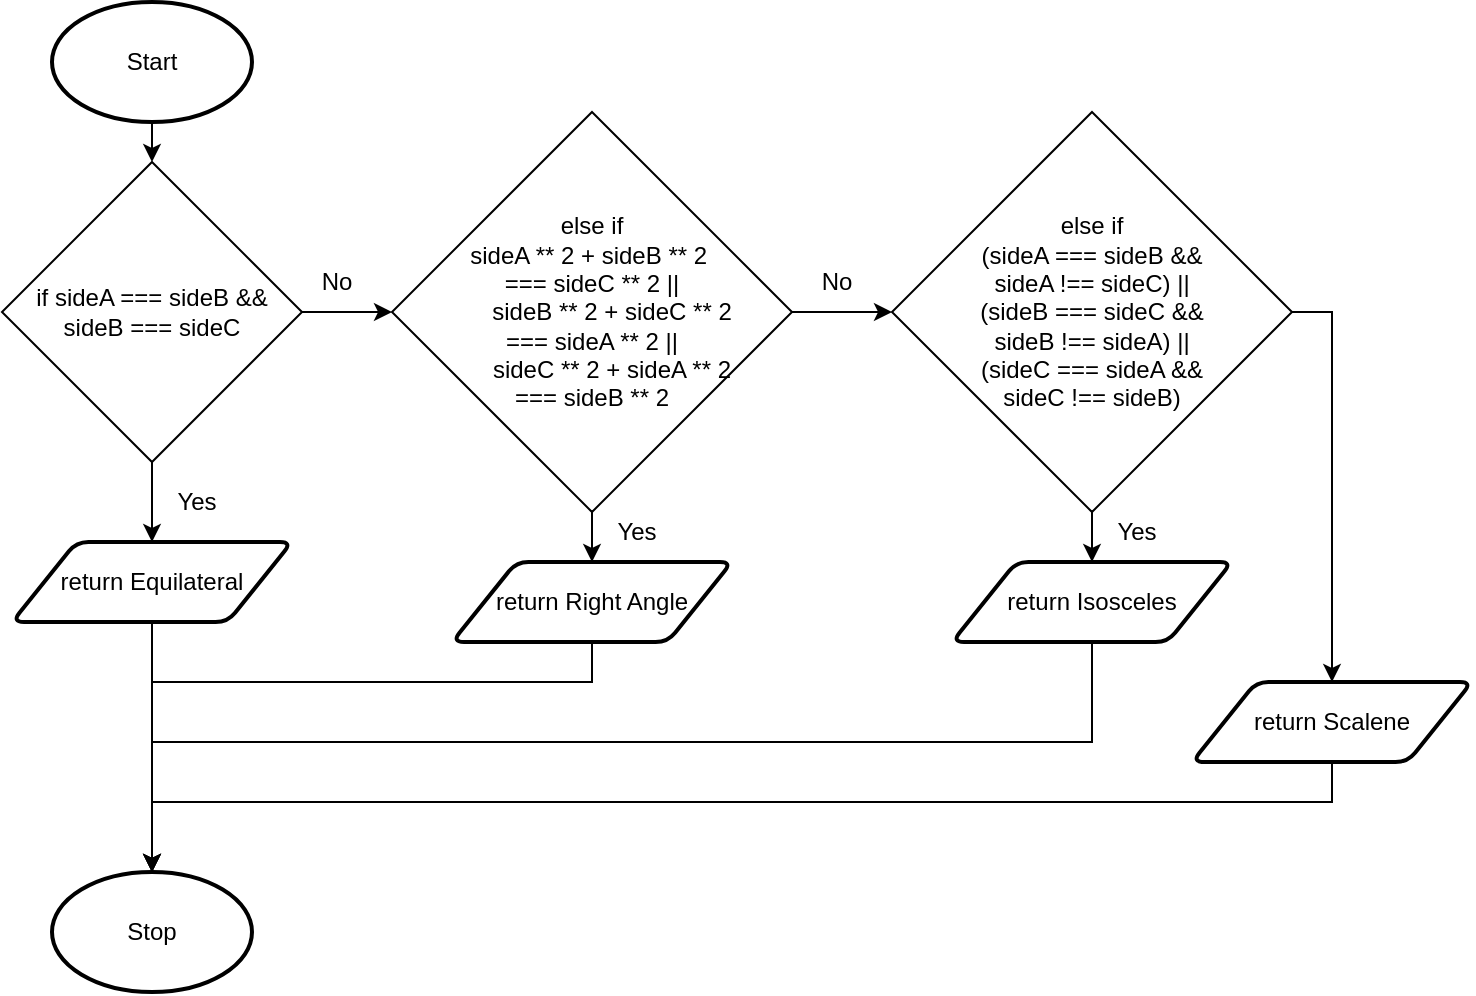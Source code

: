 <mxfile>
    <diagram id="q7JZCSy0gCoaakLFXjkL" name="Page-1">
        <mxGraphModel dx="1074" dy="717" grid="1" gridSize="10" guides="1" tooltips="1" connect="1" arrows="1" fold="1" page="1" pageScale="1" pageWidth="827" pageHeight="1169" math="0" shadow="0">
            <root>
                <mxCell id="0"/>
                <mxCell id="1" parent="0"/>
                <mxCell id="69" style="edgeStyle=none;html=1;exitX=0.5;exitY=1;exitDx=0;exitDy=0;exitPerimeter=0;entryX=0.5;entryY=0;entryDx=0;entryDy=0;" edge="1" parent="1" source="19" target="68">
                    <mxGeometry relative="1" as="geometry"/>
                </mxCell>
                <mxCell id="19" value="Start" style="strokeWidth=2;html=1;shape=mxgraph.flowchart.start_1;whiteSpace=wrap;" parent="1" vertex="1">
                    <mxGeometry x="65" y="40" width="100" height="60" as="geometry"/>
                </mxCell>
                <mxCell id="22" value="Stop" style="strokeWidth=2;html=1;shape=mxgraph.flowchart.start_1;whiteSpace=wrap;" parent="1" vertex="1">
                    <mxGeometry x="65" y="475" width="100" height="60" as="geometry"/>
                </mxCell>
                <mxCell id="56" value="Yes" style="text;html=1;strokeColor=none;fillColor=none;align=center;verticalAlign=middle;whiteSpace=wrap;rounded=0;" parent="1" vertex="1">
                    <mxGeometry x="125" y="280" width="25" height="20" as="geometry"/>
                </mxCell>
                <mxCell id="57" value="No" style="text;html=1;strokeColor=none;fillColor=none;align=center;verticalAlign=middle;whiteSpace=wrap;rounded=0;" parent="1" vertex="1">
                    <mxGeometry x="195" y="170" width="25" height="20" as="geometry"/>
                </mxCell>
                <mxCell id="71" style="edgeStyle=none;html=1;exitX=0.5;exitY=1;exitDx=0;exitDy=0;entryX=0.5;entryY=0;entryDx=0;entryDy=0;" edge="1" parent="1" source="68" target="70">
                    <mxGeometry relative="1" as="geometry"/>
                </mxCell>
                <mxCell id="73" style="edgeStyle=none;html=1;exitX=1;exitY=0.5;exitDx=0;exitDy=0;entryX=0;entryY=0.5;entryDx=0;entryDy=0;" edge="1" parent="1" source="68" target="72">
                    <mxGeometry relative="1" as="geometry"/>
                </mxCell>
                <mxCell id="68" value="if sideA === sideB &amp;amp;&amp;amp;&lt;br&gt;sideB === sideC" style="rhombus;whiteSpace=wrap;html=1;" vertex="1" parent="1">
                    <mxGeometry x="40" y="120" width="150" height="150" as="geometry"/>
                </mxCell>
                <mxCell id="85" style="edgeStyle=none;html=1;exitX=0.5;exitY=1;exitDx=0;exitDy=0;entryX=0.5;entryY=0;entryDx=0;entryDy=0;entryPerimeter=0;" edge="1" parent="1" source="70" target="22">
                    <mxGeometry relative="1" as="geometry"/>
                </mxCell>
                <mxCell id="70" value="return Equilateral" style="shape=parallelogram;html=1;strokeWidth=2;perimeter=parallelogramPerimeter;whiteSpace=wrap;rounded=1;arcSize=12;size=0.23;" vertex="1" parent="1">
                    <mxGeometry x="45" y="310" width="140" height="40" as="geometry"/>
                </mxCell>
                <mxCell id="76" style="edgeStyle=none;html=1;exitX=0.5;exitY=1;exitDx=0;exitDy=0;entryX=0.5;entryY=0;entryDx=0;entryDy=0;" edge="1" parent="1" source="72" target="75">
                    <mxGeometry relative="1" as="geometry"/>
                </mxCell>
                <mxCell id="80" style="edgeStyle=none;html=1;exitX=1;exitY=0.5;exitDx=0;exitDy=0;entryX=0;entryY=0.5;entryDx=0;entryDy=0;" edge="1" parent="1" source="72" target="79">
                    <mxGeometry relative="1" as="geometry"/>
                </mxCell>
                <mxCell id="72" value="else if &lt;br&gt;&lt;div&gt;sideA ** 2 + sideB ** 2&amp;nbsp;&lt;/div&gt;&lt;div&gt;=== sideC ** 2 ||&lt;/div&gt;&lt;div&gt;&amp;nbsp; &amp;nbsp; &amp;nbsp; sideB ** 2 + sideC ** 2&lt;/div&gt;&lt;div&gt;=== sideA ** 2 ||&lt;/div&gt;&lt;div&gt;&amp;nbsp; &amp;nbsp; &amp;nbsp; sideC ** 2 + sideA ** 2&lt;/div&gt;&lt;div&gt;=== sideB ** 2&lt;/div&gt;" style="rhombus;whiteSpace=wrap;html=1;" vertex="1" parent="1">
                    <mxGeometry x="235" y="95" width="200" height="200" as="geometry"/>
                </mxCell>
                <mxCell id="86" style="edgeStyle=none;html=1;exitX=0.5;exitY=1;exitDx=0;exitDy=0;entryX=0.5;entryY=0;entryDx=0;entryDy=0;entryPerimeter=0;rounded=0;" edge="1" parent="1" source="75" target="22">
                    <mxGeometry relative="1" as="geometry">
                        <Array as="points">
                            <mxPoint x="335" y="380"/>
                            <mxPoint x="115" y="380"/>
                        </Array>
                    </mxGeometry>
                </mxCell>
                <mxCell id="75" value="return Right Angle" style="shape=parallelogram;html=1;strokeWidth=2;perimeter=parallelogramPerimeter;whiteSpace=wrap;rounded=1;arcSize=12;size=0.23;" vertex="1" parent="1">
                    <mxGeometry x="265" y="320" width="140" height="40" as="geometry"/>
                </mxCell>
                <mxCell id="77" value="Yes" style="text;html=1;strokeColor=none;fillColor=none;align=center;verticalAlign=middle;whiteSpace=wrap;rounded=0;" vertex="1" parent="1">
                    <mxGeometry x="345" y="295" width="25" height="20" as="geometry"/>
                </mxCell>
                <mxCell id="78" value="No" style="text;html=1;strokeColor=none;fillColor=none;align=center;verticalAlign=middle;whiteSpace=wrap;rounded=0;" vertex="1" parent="1">
                    <mxGeometry x="445" y="170" width="25" height="20" as="geometry"/>
                </mxCell>
                <mxCell id="82" style="edgeStyle=none;html=1;exitX=0.5;exitY=1;exitDx=0;exitDy=0;entryX=0.5;entryY=0;entryDx=0;entryDy=0;" edge="1" parent="1" source="79" target="81">
                    <mxGeometry relative="1" as="geometry"/>
                </mxCell>
                <mxCell id="89" style="edgeStyle=none;rounded=0;html=1;exitX=1;exitY=0.5;exitDx=0;exitDy=0;entryX=0.5;entryY=0;entryDx=0;entryDy=0;" edge="1" parent="1" source="79" target="84">
                    <mxGeometry relative="1" as="geometry">
                        <Array as="points">
                            <mxPoint x="705" y="195"/>
                        </Array>
                    </mxGeometry>
                </mxCell>
                <mxCell id="79" value="else if &lt;br&gt;&lt;div&gt;&lt;div&gt;(sideA === sideB &amp;amp;&amp;amp;&lt;/div&gt;&lt;div&gt;sideA !== sideC) ||&lt;/div&gt;&lt;div&gt;&amp;nbsp;(sideB === sideC &amp;amp;&amp;amp;&amp;nbsp;&lt;/div&gt;&lt;div&gt;sideB !== sideA) ||&lt;/div&gt;&lt;div&gt;&lt;span&gt;(sideC === sideA &amp;amp;&amp;amp;&lt;/span&gt;&lt;/div&gt;&lt;div&gt;&lt;span&gt;sideC !== sideB)&lt;/span&gt;&lt;/div&gt;&lt;/div&gt;" style="rhombus;whiteSpace=wrap;html=1;" vertex="1" parent="1">
                    <mxGeometry x="485" y="95" width="200" height="200" as="geometry"/>
                </mxCell>
                <mxCell id="87" style="edgeStyle=none;html=1;exitX=0.5;exitY=1;exitDx=0;exitDy=0;entryX=0.5;entryY=0;entryDx=0;entryDy=0;entryPerimeter=0;rounded=0;" edge="1" parent="1" source="81" target="22">
                    <mxGeometry relative="1" as="geometry">
                        <Array as="points">
                            <mxPoint x="585" y="410"/>
                            <mxPoint x="115" y="410"/>
                        </Array>
                    </mxGeometry>
                </mxCell>
                <mxCell id="81" value="return Isosceles" style="shape=parallelogram;html=1;strokeWidth=2;perimeter=parallelogramPerimeter;whiteSpace=wrap;rounded=1;arcSize=12;size=0.23;" vertex="1" parent="1">
                    <mxGeometry x="515" y="320" width="140" height="40" as="geometry"/>
                </mxCell>
                <mxCell id="83" value="Yes" style="text;html=1;strokeColor=none;fillColor=none;align=center;verticalAlign=middle;whiteSpace=wrap;rounded=0;" vertex="1" parent="1">
                    <mxGeometry x="595" y="295" width="25" height="20" as="geometry"/>
                </mxCell>
                <mxCell id="90" style="edgeStyle=none;rounded=0;html=1;exitX=0.5;exitY=1;exitDx=0;exitDy=0;entryX=0.5;entryY=0;entryDx=0;entryDy=0;entryPerimeter=0;" edge="1" parent="1" source="84" target="22">
                    <mxGeometry relative="1" as="geometry">
                        <Array as="points">
                            <mxPoint x="705" y="440"/>
                            <mxPoint x="115" y="440"/>
                        </Array>
                    </mxGeometry>
                </mxCell>
                <mxCell id="84" value="return Scalene" style="shape=parallelogram;html=1;strokeWidth=2;perimeter=parallelogramPerimeter;whiteSpace=wrap;rounded=1;arcSize=12;size=0.23;" vertex="1" parent="1">
                    <mxGeometry x="635" y="380" width="140" height="40" as="geometry"/>
                </mxCell>
            </root>
        </mxGraphModel>
    </diagram>
</mxfile>